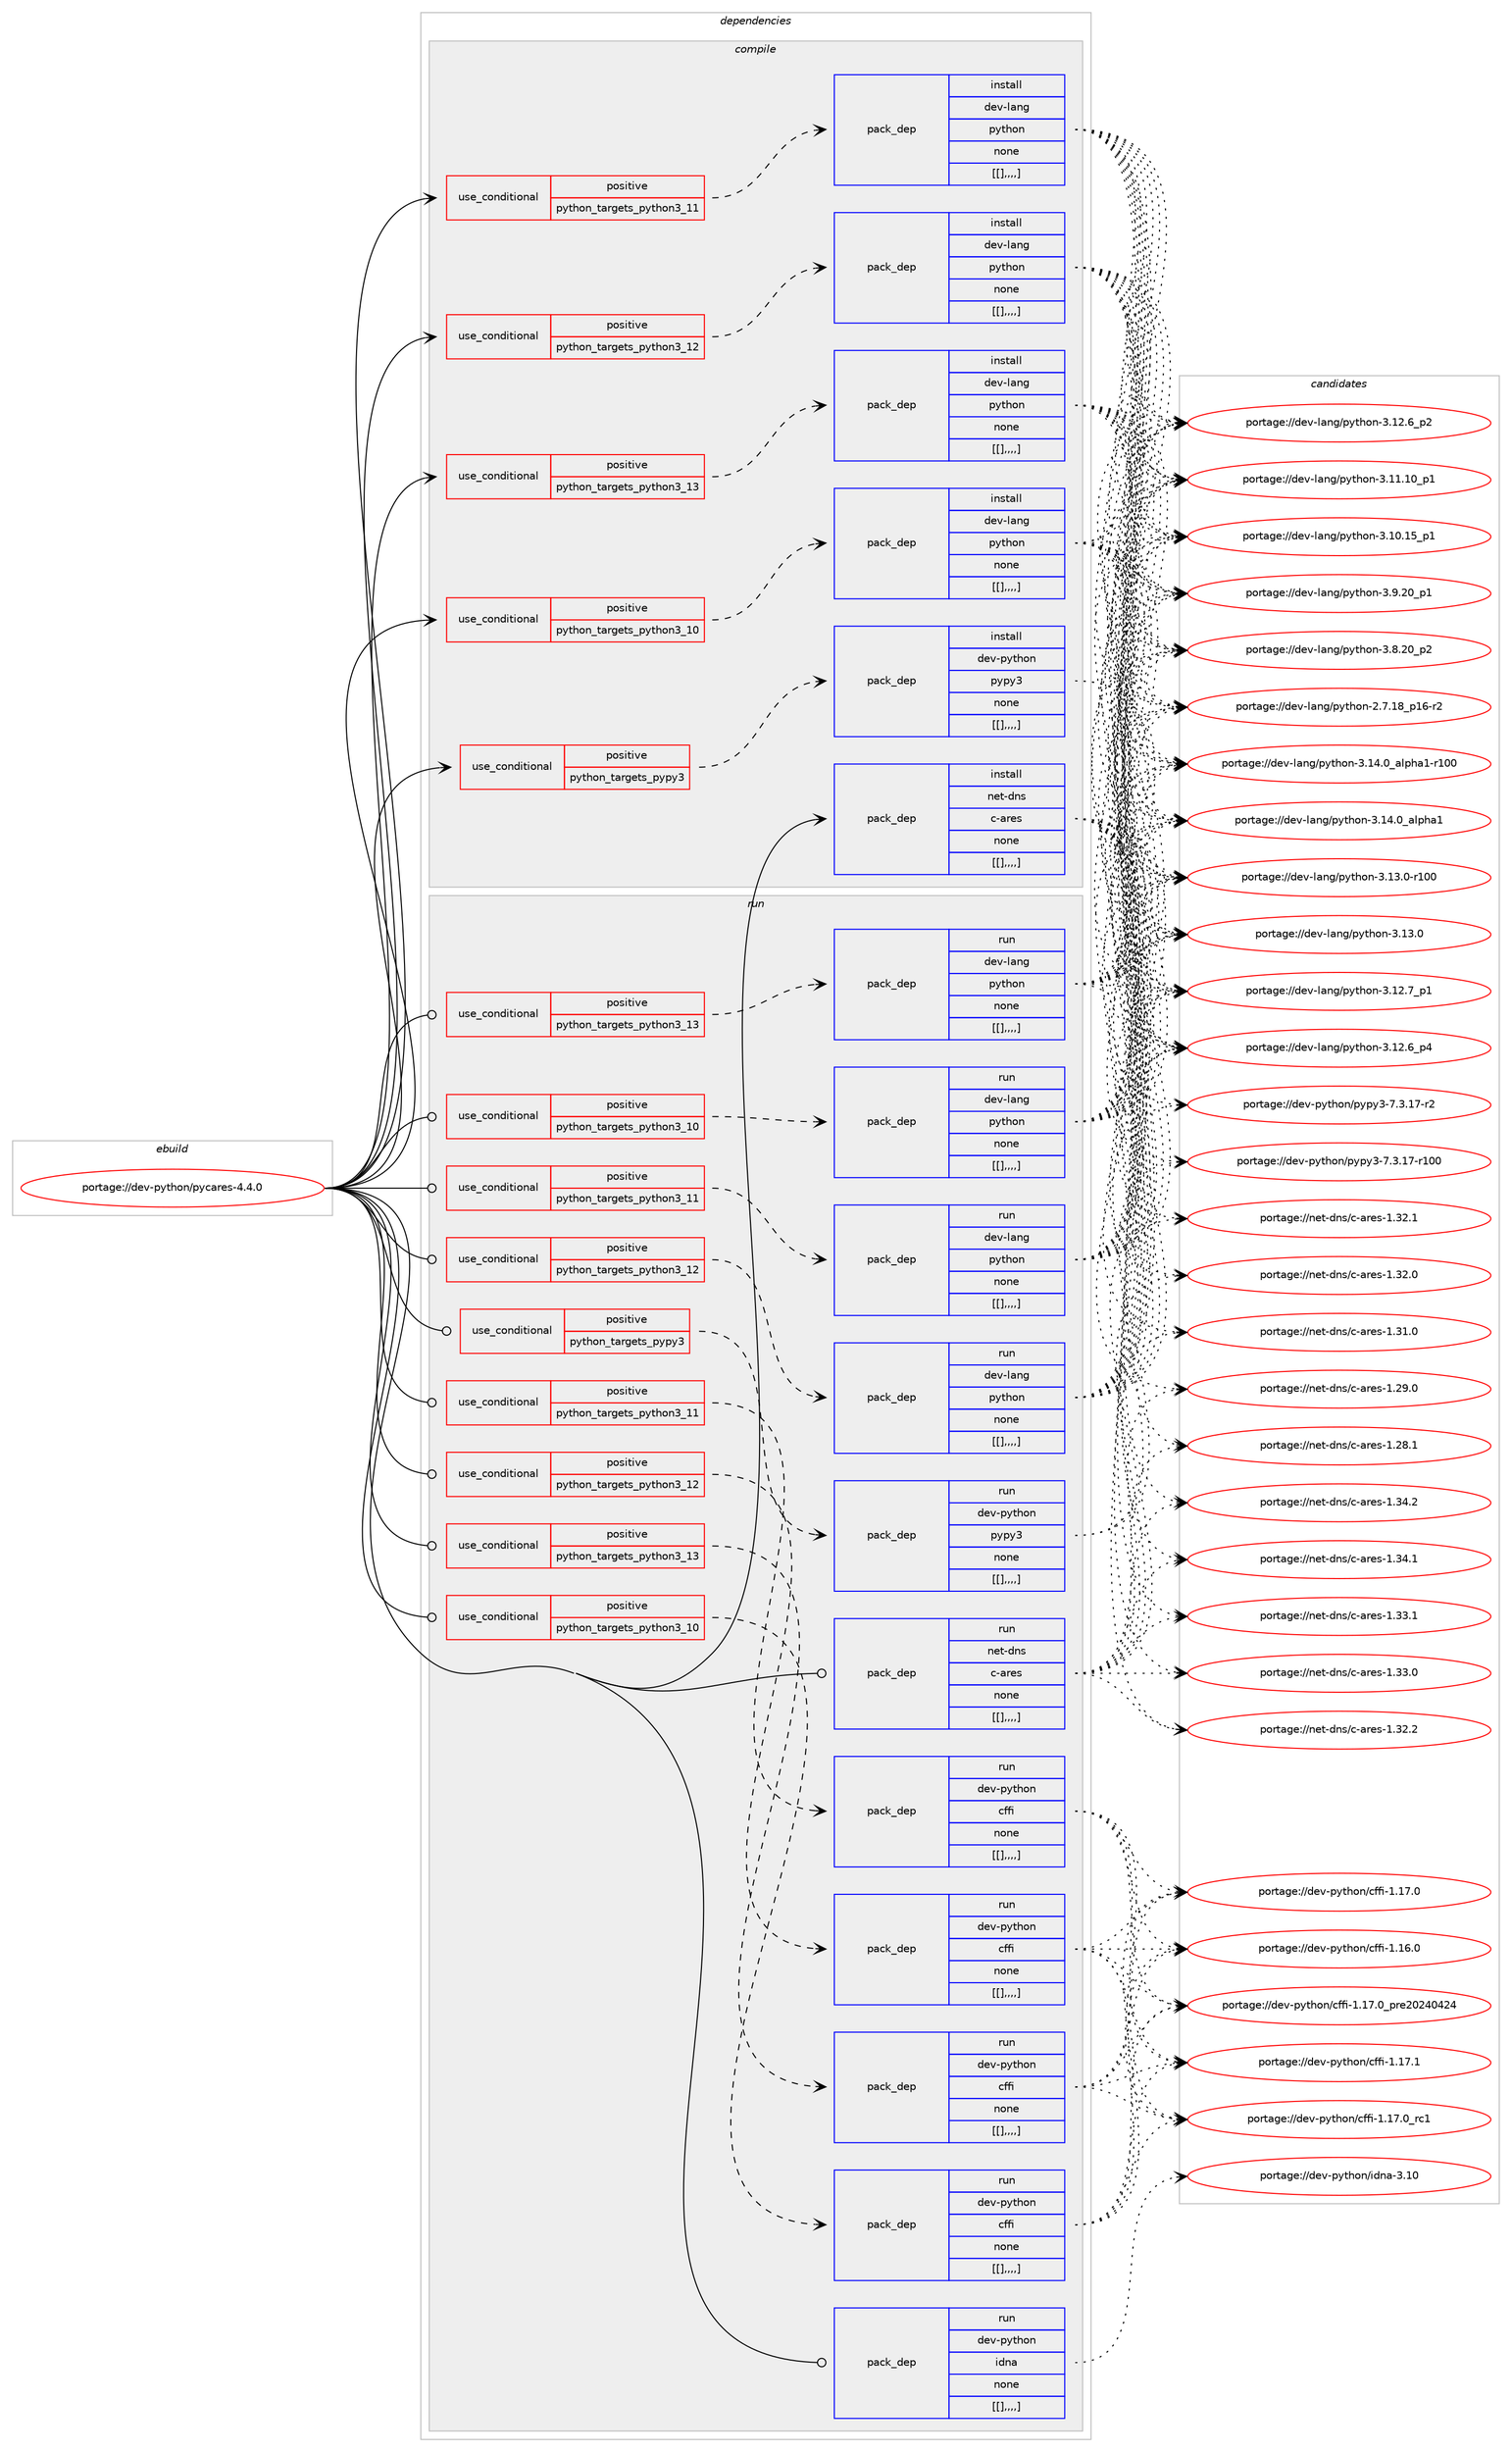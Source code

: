 digraph prolog {

# *************
# Graph options
# *************

newrank=true;
concentrate=true;
compound=true;
graph [rankdir=LR,fontname=Helvetica,fontsize=10,ranksep=1.5];#, ranksep=2.5, nodesep=0.2];
edge  [arrowhead=vee];
node  [fontname=Helvetica,fontsize=10];

# **********
# The ebuild
# **********

subgraph cluster_leftcol {
color=gray;
label=<<i>ebuild</i>>;
id [label="portage://dev-python/pycares-4.4.0", color=red, width=4, href="../dev-python/pycares-4.4.0.svg"];
}

# ****************
# The dependencies
# ****************

subgraph cluster_midcol {
color=gray;
label=<<i>dependencies</i>>;
subgraph cluster_compile {
fillcolor="#eeeeee";
style=filled;
label=<<i>compile</i>>;
subgraph cond39177 {
dependency162364 [label=<<TABLE BORDER="0" CELLBORDER="1" CELLSPACING="0" CELLPADDING="4"><TR><TD ROWSPAN="3" CELLPADDING="10">use_conditional</TD></TR><TR><TD>positive</TD></TR><TR><TD>python_targets_pypy3</TD></TR></TABLE>>, shape=none, color=red];
subgraph pack121877 {
dependency162523 [label=<<TABLE BORDER="0" CELLBORDER="1" CELLSPACING="0" CELLPADDING="4" WIDTH="220"><TR><TD ROWSPAN="6" CELLPADDING="30">pack_dep</TD></TR><TR><TD WIDTH="110">install</TD></TR><TR><TD>dev-python</TD></TR><TR><TD>pypy3</TD></TR><TR><TD>none</TD></TR><TR><TD>[[],,,,]</TD></TR></TABLE>>, shape=none, color=blue];
}
dependency162364:e -> dependency162523:w [weight=20,style="dashed",arrowhead="vee"];
}
id:e -> dependency162364:w [weight=20,style="solid",arrowhead="vee"];
subgraph cond39255 {
dependency162553 [label=<<TABLE BORDER="0" CELLBORDER="1" CELLSPACING="0" CELLPADDING="4"><TR><TD ROWSPAN="3" CELLPADDING="10">use_conditional</TD></TR><TR><TD>positive</TD></TR><TR><TD>python_targets_python3_10</TD></TR></TABLE>>, shape=none, color=red];
subgraph pack122000 {
dependency162590 [label=<<TABLE BORDER="0" CELLBORDER="1" CELLSPACING="0" CELLPADDING="4" WIDTH="220"><TR><TD ROWSPAN="6" CELLPADDING="30">pack_dep</TD></TR><TR><TD WIDTH="110">install</TD></TR><TR><TD>dev-lang</TD></TR><TR><TD>python</TD></TR><TR><TD>none</TD></TR><TR><TD>[[],,,,]</TD></TR></TABLE>>, shape=none, color=blue];
}
dependency162553:e -> dependency162590:w [weight=20,style="dashed",arrowhead="vee"];
}
id:e -> dependency162553:w [weight=20,style="solid",arrowhead="vee"];
subgraph cond39287 {
dependency162613 [label=<<TABLE BORDER="0" CELLBORDER="1" CELLSPACING="0" CELLPADDING="4"><TR><TD ROWSPAN="3" CELLPADDING="10">use_conditional</TD></TR><TR><TD>positive</TD></TR><TR><TD>python_targets_python3_11</TD></TR></TABLE>>, shape=none, color=red];
subgraph pack122016 {
dependency162617 [label=<<TABLE BORDER="0" CELLBORDER="1" CELLSPACING="0" CELLPADDING="4" WIDTH="220"><TR><TD ROWSPAN="6" CELLPADDING="30">pack_dep</TD></TR><TR><TD WIDTH="110">install</TD></TR><TR><TD>dev-lang</TD></TR><TR><TD>python</TD></TR><TR><TD>none</TD></TR><TR><TD>[[],,,,]</TD></TR></TABLE>>, shape=none, color=blue];
}
dependency162613:e -> dependency162617:w [weight=20,style="dashed",arrowhead="vee"];
}
id:e -> dependency162613:w [weight=20,style="solid",arrowhead="vee"];
subgraph cond39297 {
dependency162682 [label=<<TABLE BORDER="0" CELLBORDER="1" CELLSPACING="0" CELLPADDING="4"><TR><TD ROWSPAN="3" CELLPADDING="10">use_conditional</TD></TR><TR><TD>positive</TD></TR><TR><TD>python_targets_python3_12</TD></TR></TABLE>>, shape=none, color=red];
subgraph pack122057 {
dependency162689 [label=<<TABLE BORDER="0" CELLBORDER="1" CELLSPACING="0" CELLPADDING="4" WIDTH="220"><TR><TD ROWSPAN="6" CELLPADDING="30">pack_dep</TD></TR><TR><TD WIDTH="110">install</TD></TR><TR><TD>dev-lang</TD></TR><TR><TD>python</TD></TR><TR><TD>none</TD></TR><TR><TD>[[],,,,]</TD></TR></TABLE>>, shape=none, color=blue];
}
dependency162682:e -> dependency162689:w [weight=20,style="dashed",arrowhead="vee"];
}
id:e -> dependency162682:w [weight=20,style="solid",arrowhead="vee"];
subgraph cond39331 {
dependency162718 [label=<<TABLE BORDER="0" CELLBORDER="1" CELLSPACING="0" CELLPADDING="4"><TR><TD ROWSPAN="3" CELLPADDING="10">use_conditional</TD></TR><TR><TD>positive</TD></TR><TR><TD>python_targets_python3_13</TD></TR></TABLE>>, shape=none, color=red];
subgraph pack122073 {
dependency162726 [label=<<TABLE BORDER="0" CELLBORDER="1" CELLSPACING="0" CELLPADDING="4" WIDTH="220"><TR><TD ROWSPAN="6" CELLPADDING="30">pack_dep</TD></TR><TR><TD WIDTH="110">install</TD></TR><TR><TD>dev-lang</TD></TR><TR><TD>python</TD></TR><TR><TD>none</TD></TR><TR><TD>[[],,,,]</TD></TR></TABLE>>, shape=none, color=blue];
}
dependency162718:e -> dependency162726:w [weight=20,style="dashed",arrowhead="vee"];
}
id:e -> dependency162718:w [weight=20,style="solid",arrowhead="vee"];
subgraph pack122080 {
dependency162748 [label=<<TABLE BORDER="0" CELLBORDER="1" CELLSPACING="0" CELLPADDING="4" WIDTH="220"><TR><TD ROWSPAN="6" CELLPADDING="30">pack_dep</TD></TR><TR><TD WIDTH="110">install</TD></TR><TR><TD>net-dns</TD></TR><TR><TD>c-ares</TD></TR><TR><TD>none</TD></TR><TR><TD>[[],,,,]</TD></TR></TABLE>>, shape=none, color=blue];
}
id:e -> dependency162748:w [weight=20,style="solid",arrowhead="vee"];
}
subgraph cluster_compileandrun {
fillcolor="#eeeeee";
style=filled;
label=<<i>compile and run</i>>;
}
subgraph cluster_run {
fillcolor="#eeeeee";
style=filled;
label=<<i>run</i>>;
subgraph cond39350 {
dependency162788 [label=<<TABLE BORDER="0" CELLBORDER="1" CELLSPACING="0" CELLPADDING="4"><TR><TD ROWSPAN="3" CELLPADDING="10">use_conditional</TD></TR><TR><TD>positive</TD></TR><TR><TD>python_targets_pypy3</TD></TR></TABLE>>, shape=none, color=red];
subgraph pack122117 {
dependency162792 [label=<<TABLE BORDER="0" CELLBORDER="1" CELLSPACING="0" CELLPADDING="4" WIDTH="220"><TR><TD ROWSPAN="6" CELLPADDING="30">pack_dep</TD></TR><TR><TD WIDTH="110">run</TD></TR><TR><TD>dev-python</TD></TR><TR><TD>pypy3</TD></TR><TR><TD>none</TD></TR><TR><TD>[[],,,,]</TD></TR></TABLE>>, shape=none, color=blue];
}
dependency162788:e -> dependency162792:w [weight=20,style="dashed",arrowhead="vee"];
}
id:e -> dependency162788:w [weight=20,style="solid",arrowhead="odot"];
subgraph cond39359 {
dependency162814 [label=<<TABLE BORDER="0" CELLBORDER="1" CELLSPACING="0" CELLPADDING="4"><TR><TD ROWSPAN="3" CELLPADDING="10">use_conditional</TD></TR><TR><TD>positive</TD></TR><TR><TD>python_targets_python3_10</TD></TR></TABLE>>, shape=none, color=red];
subgraph pack122131 {
dependency162817 [label=<<TABLE BORDER="0" CELLBORDER="1" CELLSPACING="0" CELLPADDING="4" WIDTH="220"><TR><TD ROWSPAN="6" CELLPADDING="30">pack_dep</TD></TR><TR><TD WIDTH="110">run</TD></TR><TR><TD>dev-lang</TD></TR><TR><TD>python</TD></TR><TR><TD>none</TD></TR><TR><TD>[[],,,,]</TD></TR></TABLE>>, shape=none, color=blue];
}
dependency162814:e -> dependency162817:w [weight=20,style="dashed",arrowhead="vee"];
}
id:e -> dependency162814:w [weight=20,style="solid",arrowhead="odot"];
subgraph cond39369 {
dependency162836 [label=<<TABLE BORDER="0" CELLBORDER="1" CELLSPACING="0" CELLPADDING="4"><TR><TD ROWSPAN="3" CELLPADDING="10">use_conditional</TD></TR><TR><TD>positive</TD></TR><TR><TD>python_targets_python3_10</TD></TR></TABLE>>, shape=none, color=red];
subgraph pack122148 {
dependency162853 [label=<<TABLE BORDER="0" CELLBORDER="1" CELLSPACING="0" CELLPADDING="4" WIDTH="220"><TR><TD ROWSPAN="6" CELLPADDING="30">pack_dep</TD></TR><TR><TD WIDTH="110">run</TD></TR><TR><TD>dev-python</TD></TR><TR><TD>cffi</TD></TR><TR><TD>none</TD></TR><TR><TD>[[],,,,]</TD></TR></TABLE>>, shape=none, color=blue];
}
dependency162836:e -> dependency162853:w [weight=20,style="dashed",arrowhead="vee"];
}
id:e -> dependency162836:w [weight=20,style="solid",arrowhead="odot"];
subgraph cond39395 {
dependency162892 [label=<<TABLE BORDER="0" CELLBORDER="1" CELLSPACING="0" CELLPADDING="4"><TR><TD ROWSPAN="3" CELLPADDING="10">use_conditional</TD></TR><TR><TD>positive</TD></TR><TR><TD>python_targets_python3_11</TD></TR></TABLE>>, shape=none, color=red];
subgraph pack122190 {
dependency162911 [label=<<TABLE BORDER="0" CELLBORDER="1" CELLSPACING="0" CELLPADDING="4" WIDTH="220"><TR><TD ROWSPAN="6" CELLPADDING="30">pack_dep</TD></TR><TR><TD WIDTH="110">run</TD></TR><TR><TD>dev-lang</TD></TR><TR><TD>python</TD></TR><TR><TD>none</TD></TR><TR><TD>[[],,,,]</TD></TR></TABLE>>, shape=none, color=blue];
}
dependency162892:e -> dependency162911:w [weight=20,style="dashed",arrowhead="vee"];
}
id:e -> dependency162892:w [weight=20,style="solid",arrowhead="odot"];
subgraph cond39418 {
dependency162961 [label=<<TABLE BORDER="0" CELLBORDER="1" CELLSPACING="0" CELLPADDING="4"><TR><TD ROWSPAN="3" CELLPADDING="10">use_conditional</TD></TR><TR><TD>positive</TD></TR><TR><TD>python_targets_python3_11</TD></TR></TABLE>>, shape=none, color=red];
subgraph pack122220 {
dependency163025 [label=<<TABLE BORDER="0" CELLBORDER="1" CELLSPACING="0" CELLPADDING="4" WIDTH="220"><TR><TD ROWSPAN="6" CELLPADDING="30">pack_dep</TD></TR><TR><TD WIDTH="110">run</TD></TR><TR><TD>dev-python</TD></TR><TR><TD>cffi</TD></TR><TR><TD>none</TD></TR><TR><TD>[[],,,,]</TD></TR></TABLE>>, shape=none, color=blue];
}
dependency162961:e -> dependency163025:w [weight=20,style="dashed",arrowhead="vee"];
}
id:e -> dependency162961:w [weight=20,style="solid",arrowhead="odot"];
subgraph cond39451 {
dependency163068 [label=<<TABLE BORDER="0" CELLBORDER="1" CELLSPACING="0" CELLPADDING="4"><TR><TD ROWSPAN="3" CELLPADDING="10">use_conditional</TD></TR><TR><TD>positive</TD></TR><TR><TD>python_targets_python3_12</TD></TR></TABLE>>, shape=none, color=red];
subgraph pack122322 {
dependency163156 [label=<<TABLE BORDER="0" CELLBORDER="1" CELLSPACING="0" CELLPADDING="4" WIDTH="220"><TR><TD ROWSPAN="6" CELLPADDING="30">pack_dep</TD></TR><TR><TD WIDTH="110">run</TD></TR><TR><TD>dev-lang</TD></TR><TR><TD>python</TD></TR><TR><TD>none</TD></TR><TR><TD>[[],,,,]</TD></TR></TABLE>>, shape=none, color=blue];
}
dependency163068:e -> dependency163156:w [weight=20,style="dashed",arrowhead="vee"];
}
id:e -> dependency163068:w [weight=20,style="solid",arrowhead="odot"];
subgraph cond39526 {
dependency163181 [label=<<TABLE BORDER="0" CELLBORDER="1" CELLSPACING="0" CELLPADDING="4"><TR><TD ROWSPAN="3" CELLPADDING="10">use_conditional</TD></TR><TR><TD>positive</TD></TR><TR><TD>python_targets_python3_12</TD></TR></TABLE>>, shape=none, color=red];
subgraph pack122365 {
dependency163233 [label=<<TABLE BORDER="0" CELLBORDER="1" CELLSPACING="0" CELLPADDING="4" WIDTH="220"><TR><TD ROWSPAN="6" CELLPADDING="30">pack_dep</TD></TR><TR><TD WIDTH="110">run</TD></TR><TR><TD>dev-python</TD></TR><TR><TD>cffi</TD></TR><TR><TD>none</TD></TR><TR><TD>[[],,,,]</TD></TR></TABLE>>, shape=none, color=blue];
}
dependency163181:e -> dependency163233:w [weight=20,style="dashed",arrowhead="vee"];
}
id:e -> dependency163181:w [weight=20,style="solid",arrowhead="odot"];
subgraph cond39548 {
dependency163236 [label=<<TABLE BORDER="0" CELLBORDER="1" CELLSPACING="0" CELLPADDING="4"><TR><TD ROWSPAN="3" CELLPADDING="10">use_conditional</TD></TR><TR><TD>positive</TD></TR><TR><TD>python_targets_python3_13</TD></TR></TABLE>>, shape=none, color=red];
subgraph pack122370 {
dependency163273 [label=<<TABLE BORDER="0" CELLBORDER="1" CELLSPACING="0" CELLPADDING="4" WIDTH="220"><TR><TD ROWSPAN="6" CELLPADDING="30">pack_dep</TD></TR><TR><TD WIDTH="110">run</TD></TR><TR><TD>dev-lang</TD></TR><TR><TD>python</TD></TR><TR><TD>none</TD></TR><TR><TD>[[],,,,]</TD></TR></TABLE>>, shape=none, color=blue];
}
dependency163236:e -> dependency163273:w [weight=20,style="dashed",arrowhead="vee"];
}
id:e -> dependency163236:w [weight=20,style="solid",arrowhead="odot"];
subgraph cond39567 {
dependency163297 [label=<<TABLE BORDER="0" CELLBORDER="1" CELLSPACING="0" CELLPADDING="4"><TR><TD ROWSPAN="3" CELLPADDING="10">use_conditional</TD></TR><TR><TD>positive</TD></TR><TR><TD>python_targets_python3_13</TD></TR></TABLE>>, shape=none, color=red];
subgraph pack122412 {
dependency163316 [label=<<TABLE BORDER="0" CELLBORDER="1" CELLSPACING="0" CELLPADDING="4" WIDTH="220"><TR><TD ROWSPAN="6" CELLPADDING="30">pack_dep</TD></TR><TR><TD WIDTH="110">run</TD></TR><TR><TD>dev-python</TD></TR><TR><TD>cffi</TD></TR><TR><TD>none</TD></TR><TR><TD>[[],,,,]</TD></TR></TABLE>>, shape=none, color=blue];
}
dependency163297:e -> dependency163316:w [weight=20,style="dashed",arrowhead="vee"];
}
id:e -> dependency163297:w [weight=20,style="solid",arrowhead="odot"];
subgraph pack122415 {
dependency163353 [label=<<TABLE BORDER="0" CELLBORDER="1" CELLSPACING="0" CELLPADDING="4" WIDTH="220"><TR><TD ROWSPAN="6" CELLPADDING="30">pack_dep</TD></TR><TR><TD WIDTH="110">run</TD></TR><TR><TD>dev-python</TD></TR><TR><TD>idna</TD></TR><TR><TD>none</TD></TR><TR><TD>[[],,,,]</TD></TR></TABLE>>, shape=none, color=blue];
}
id:e -> dependency163353:w [weight=20,style="solid",arrowhead="odot"];
subgraph pack122463 {
dependency163392 [label=<<TABLE BORDER="0" CELLBORDER="1" CELLSPACING="0" CELLPADDING="4" WIDTH="220"><TR><TD ROWSPAN="6" CELLPADDING="30">pack_dep</TD></TR><TR><TD WIDTH="110">run</TD></TR><TR><TD>net-dns</TD></TR><TR><TD>c-ares</TD></TR><TR><TD>none</TD></TR><TR><TD>[[],,,,]</TD></TR></TABLE>>, shape=none, color=blue];
}
id:e -> dependency163392:w [weight=20,style="solid",arrowhead="odot"];
}
}

# **************
# The candidates
# **************

subgraph cluster_choices {
rank=same;
color=gray;
label=<<i>candidates</i>>;

subgraph choice122194 {
color=black;
nodesep=1;
choice100101118451121211161041111104711212111212151455546514649554511450 [label="portage://dev-python/pypy3-7.3.17-r2", color=red, width=4,href="../dev-python/pypy3-7.3.17-r2.svg"];
choice1001011184511212111610411111047112121112121514555465146495545114494848 [label="portage://dev-python/pypy3-7.3.17-r100", color=red, width=4,href="../dev-python/pypy3-7.3.17-r100.svg"];
dependency162523:e -> choice100101118451121211161041111104711212111212151455546514649554511450:w [style=dotted,weight="100"];
dependency162523:e -> choice1001011184511212111610411111047112121112121514555465146495545114494848:w [style=dotted,weight="100"];
}
subgraph choice122197 {
color=black;
nodesep=1;
choice100101118451089711010347112121116104111110455146495246489597108112104974945114494848 [label="portage://dev-lang/python-3.14.0_alpha1-r100", color=red, width=4,href="../dev-lang/python-3.14.0_alpha1-r100.svg"];
choice1001011184510897110103471121211161041111104551464952464895971081121049749 [label="portage://dev-lang/python-3.14.0_alpha1", color=red, width=4,href="../dev-lang/python-3.14.0_alpha1.svg"];
choice1001011184510897110103471121211161041111104551464951464845114494848 [label="portage://dev-lang/python-3.13.0-r100", color=red, width=4,href="../dev-lang/python-3.13.0-r100.svg"];
choice10010111845108971101034711212111610411111045514649514648 [label="portage://dev-lang/python-3.13.0", color=red, width=4,href="../dev-lang/python-3.13.0.svg"];
choice100101118451089711010347112121116104111110455146495046559511249 [label="portage://dev-lang/python-3.12.7_p1", color=red, width=4,href="../dev-lang/python-3.12.7_p1.svg"];
choice100101118451089711010347112121116104111110455146495046549511252 [label="portage://dev-lang/python-3.12.6_p4", color=red, width=4,href="../dev-lang/python-3.12.6_p4.svg"];
choice100101118451089711010347112121116104111110455146495046549511250 [label="portage://dev-lang/python-3.12.6_p2", color=red, width=4,href="../dev-lang/python-3.12.6_p2.svg"];
choice10010111845108971101034711212111610411111045514649494649489511249 [label="portage://dev-lang/python-3.11.10_p1", color=red, width=4,href="../dev-lang/python-3.11.10_p1.svg"];
choice10010111845108971101034711212111610411111045514649484649539511249 [label="portage://dev-lang/python-3.10.15_p1", color=red, width=4,href="../dev-lang/python-3.10.15_p1.svg"];
choice100101118451089711010347112121116104111110455146574650489511249 [label="portage://dev-lang/python-3.9.20_p1", color=red, width=4,href="../dev-lang/python-3.9.20_p1.svg"];
choice100101118451089711010347112121116104111110455146564650489511250 [label="portage://dev-lang/python-3.8.20_p2", color=red, width=4,href="../dev-lang/python-3.8.20_p2.svg"];
choice100101118451089711010347112121116104111110455046554649569511249544511450 [label="portage://dev-lang/python-2.7.18_p16-r2", color=red, width=4,href="../dev-lang/python-2.7.18_p16-r2.svg"];
dependency162590:e -> choice100101118451089711010347112121116104111110455146495246489597108112104974945114494848:w [style=dotted,weight="100"];
dependency162590:e -> choice1001011184510897110103471121211161041111104551464952464895971081121049749:w [style=dotted,weight="100"];
dependency162590:e -> choice1001011184510897110103471121211161041111104551464951464845114494848:w [style=dotted,weight="100"];
dependency162590:e -> choice10010111845108971101034711212111610411111045514649514648:w [style=dotted,weight="100"];
dependency162590:e -> choice100101118451089711010347112121116104111110455146495046559511249:w [style=dotted,weight="100"];
dependency162590:e -> choice100101118451089711010347112121116104111110455146495046549511252:w [style=dotted,weight="100"];
dependency162590:e -> choice100101118451089711010347112121116104111110455146495046549511250:w [style=dotted,weight="100"];
dependency162590:e -> choice10010111845108971101034711212111610411111045514649494649489511249:w [style=dotted,weight="100"];
dependency162590:e -> choice10010111845108971101034711212111610411111045514649484649539511249:w [style=dotted,weight="100"];
dependency162590:e -> choice100101118451089711010347112121116104111110455146574650489511249:w [style=dotted,weight="100"];
dependency162590:e -> choice100101118451089711010347112121116104111110455146564650489511250:w [style=dotted,weight="100"];
dependency162590:e -> choice100101118451089711010347112121116104111110455046554649569511249544511450:w [style=dotted,weight="100"];
}
subgraph choice122215 {
color=black;
nodesep=1;
choice100101118451089711010347112121116104111110455146495246489597108112104974945114494848 [label="portage://dev-lang/python-3.14.0_alpha1-r100", color=red, width=4,href="../dev-lang/python-3.14.0_alpha1-r100.svg"];
choice1001011184510897110103471121211161041111104551464952464895971081121049749 [label="portage://dev-lang/python-3.14.0_alpha1", color=red, width=4,href="../dev-lang/python-3.14.0_alpha1.svg"];
choice1001011184510897110103471121211161041111104551464951464845114494848 [label="portage://dev-lang/python-3.13.0-r100", color=red, width=4,href="../dev-lang/python-3.13.0-r100.svg"];
choice10010111845108971101034711212111610411111045514649514648 [label="portage://dev-lang/python-3.13.0", color=red, width=4,href="../dev-lang/python-3.13.0.svg"];
choice100101118451089711010347112121116104111110455146495046559511249 [label="portage://dev-lang/python-3.12.7_p1", color=red, width=4,href="../dev-lang/python-3.12.7_p1.svg"];
choice100101118451089711010347112121116104111110455146495046549511252 [label="portage://dev-lang/python-3.12.6_p4", color=red, width=4,href="../dev-lang/python-3.12.6_p4.svg"];
choice100101118451089711010347112121116104111110455146495046549511250 [label="portage://dev-lang/python-3.12.6_p2", color=red, width=4,href="../dev-lang/python-3.12.6_p2.svg"];
choice10010111845108971101034711212111610411111045514649494649489511249 [label="portage://dev-lang/python-3.11.10_p1", color=red, width=4,href="../dev-lang/python-3.11.10_p1.svg"];
choice10010111845108971101034711212111610411111045514649484649539511249 [label="portage://dev-lang/python-3.10.15_p1", color=red, width=4,href="../dev-lang/python-3.10.15_p1.svg"];
choice100101118451089711010347112121116104111110455146574650489511249 [label="portage://dev-lang/python-3.9.20_p1", color=red, width=4,href="../dev-lang/python-3.9.20_p1.svg"];
choice100101118451089711010347112121116104111110455146564650489511250 [label="portage://dev-lang/python-3.8.20_p2", color=red, width=4,href="../dev-lang/python-3.8.20_p2.svg"];
choice100101118451089711010347112121116104111110455046554649569511249544511450 [label="portage://dev-lang/python-2.7.18_p16-r2", color=red, width=4,href="../dev-lang/python-2.7.18_p16-r2.svg"];
dependency162617:e -> choice100101118451089711010347112121116104111110455146495246489597108112104974945114494848:w [style=dotted,weight="100"];
dependency162617:e -> choice1001011184510897110103471121211161041111104551464952464895971081121049749:w [style=dotted,weight="100"];
dependency162617:e -> choice1001011184510897110103471121211161041111104551464951464845114494848:w [style=dotted,weight="100"];
dependency162617:e -> choice10010111845108971101034711212111610411111045514649514648:w [style=dotted,weight="100"];
dependency162617:e -> choice100101118451089711010347112121116104111110455146495046559511249:w [style=dotted,weight="100"];
dependency162617:e -> choice100101118451089711010347112121116104111110455146495046549511252:w [style=dotted,weight="100"];
dependency162617:e -> choice100101118451089711010347112121116104111110455146495046549511250:w [style=dotted,weight="100"];
dependency162617:e -> choice10010111845108971101034711212111610411111045514649494649489511249:w [style=dotted,weight="100"];
dependency162617:e -> choice10010111845108971101034711212111610411111045514649484649539511249:w [style=dotted,weight="100"];
dependency162617:e -> choice100101118451089711010347112121116104111110455146574650489511249:w [style=dotted,weight="100"];
dependency162617:e -> choice100101118451089711010347112121116104111110455146564650489511250:w [style=dotted,weight="100"];
dependency162617:e -> choice100101118451089711010347112121116104111110455046554649569511249544511450:w [style=dotted,weight="100"];
}
subgraph choice122239 {
color=black;
nodesep=1;
choice100101118451089711010347112121116104111110455146495246489597108112104974945114494848 [label="portage://dev-lang/python-3.14.0_alpha1-r100", color=red, width=4,href="../dev-lang/python-3.14.0_alpha1-r100.svg"];
choice1001011184510897110103471121211161041111104551464952464895971081121049749 [label="portage://dev-lang/python-3.14.0_alpha1", color=red, width=4,href="../dev-lang/python-3.14.0_alpha1.svg"];
choice1001011184510897110103471121211161041111104551464951464845114494848 [label="portage://dev-lang/python-3.13.0-r100", color=red, width=4,href="../dev-lang/python-3.13.0-r100.svg"];
choice10010111845108971101034711212111610411111045514649514648 [label="portage://dev-lang/python-3.13.0", color=red, width=4,href="../dev-lang/python-3.13.0.svg"];
choice100101118451089711010347112121116104111110455146495046559511249 [label="portage://dev-lang/python-3.12.7_p1", color=red, width=4,href="../dev-lang/python-3.12.7_p1.svg"];
choice100101118451089711010347112121116104111110455146495046549511252 [label="portage://dev-lang/python-3.12.6_p4", color=red, width=4,href="../dev-lang/python-3.12.6_p4.svg"];
choice100101118451089711010347112121116104111110455146495046549511250 [label="portage://dev-lang/python-3.12.6_p2", color=red, width=4,href="../dev-lang/python-3.12.6_p2.svg"];
choice10010111845108971101034711212111610411111045514649494649489511249 [label="portage://dev-lang/python-3.11.10_p1", color=red, width=4,href="../dev-lang/python-3.11.10_p1.svg"];
choice10010111845108971101034711212111610411111045514649484649539511249 [label="portage://dev-lang/python-3.10.15_p1", color=red, width=4,href="../dev-lang/python-3.10.15_p1.svg"];
choice100101118451089711010347112121116104111110455146574650489511249 [label="portage://dev-lang/python-3.9.20_p1", color=red, width=4,href="../dev-lang/python-3.9.20_p1.svg"];
choice100101118451089711010347112121116104111110455146564650489511250 [label="portage://dev-lang/python-3.8.20_p2", color=red, width=4,href="../dev-lang/python-3.8.20_p2.svg"];
choice100101118451089711010347112121116104111110455046554649569511249544511450 [label="portage://dev-lang/python-2.7.18_p16-r2", color=red, width=4,href="../dev-lang/python-2.7.18_p16-r2.svg"];
dependency162689:e -> choice100101118451089711010347112121116104111110455146495246489597108112104974945114494848:w [style=dotted,weight="100"];
dependency162689:e -> choice1001011184510897110103471121211161041111104551464952464895971081121049749:w [style=dotted,weight="100"];
dependency162689:e -> choice1001011184510897110103471121211161041111104551464951464845114494848:w [style=dotted,weight="100"];
dependency162689:e -> choice10010111845108971101034711212111610411111045514649514648:w [style=dotted,weight="100"];
dependency162689:e -> choice100101118451089711010347112121116104111110455146495046559511249:w [style=dotted,weight="100"];
dependency162689:e -> choice100101118451089711010347112121116104111110455146495046549511252:w [style=dotted,weight="100"];
dependency162689:e -> choice100101118451089711010347112121116104111110455146495046549511250:w [style=dotted,weight="100"];
dependency162689:e -> choice10010111845108971101034711212111610411111045514649494649489511249:w [style=dotted,weight="100"];
dependency162689:e -> choice10010111845108971101034711212111610411111045514649484649539511249:w [style=dotted,weight="100"];
dependency162689:e -> choice100101118451089711010347112121116104111110455146574650489511249:w [style=dotted,weight="100"];
dependency162689:e -> choice100101118451089711010347112121116104111110455146564650489511250:w [style=dotted,weight="100"];
dependency162689:e -> choice100101118451089711010347112121116104111110455046554649569511249544511450:w [style=dotted,weight="100"];
}
subgraph choice122248 {
color=black;
nodesep=1;
choice100101118451089711010347112121116104111110455146495246489597108112104974945114494848 [label="portage://dev-lang/python-3.14.0_alpha1-r100", color=red, width=4,href="../dev-lang/python-3.14.0_alpha1-r100.svg"];
choice1001011184510897110103471121211161041111104551464952464895971081121049749 [label="portage://dev-lang/python-3.14.0_alpha1", color=red, width=4,href="../dev-lang/python-3.14.0_alpha1.svg"];
choice1001011184510897110103471121211161041111104551464951464845114494848 [label="portage://dev-lang/python-3.13.0-r100", color=red, width=4,href="../dev-lang/python-3.13.0-r100.svg"];
choice10010111845108971101034711212111610411111045514649514648 [label="portage://dev-lang/python-3.13.0", color=red, width=4,href="../dev-lang/python-3.13.0.svg"];
choice100101118451089711010347112121116104111110455146495046559511249 [label="portage://dev-lang/python-3.12.7_p1", color=red, width=4,href="../dev-lang/python-3.12.7_p1.svg"];
choice100101118451089711010347112121116104111110455146495046549511252 [label="portage://dev-lang/python-3.12.6_p4", color=red, width=4,href="../dev-lang/python-3.12.6_p4.svg"];
choice100101118451089711010347112121116104111110455146495046549511250 [label="portage://dev-lang/python-3.12.6_p2", color=red, width=4,href="../dev-lang/python-3.12.6_p2.svg"];
choice10010111845108971101034711212111610411111045514649494649489511249 [label="portage://dev-lang/python-3.11.10_p1", color=red, width=4,href="../dev-lang/python-3.11.10_p1.svg"];
choice10010111845108971101034711212111610411111045514649484649539511249 [label="portage://dev-lang/python-3.10.15_p1", color=red, width=4,href="../dev-lang/python-3.10.15_p1.svg"];
choice100101118451089711010347112121116104111110455146574650489511249 [label="portage://dev-lang/python-3.9.20_p1", color=red, width=4,href="../dev-lang/python-3.9.20_p1.svg"];
choice100101118451089711010347112121116104111110455146564650489511250 [label="portage://dev-lang/python-3.8.20_p2", color=red, width=4,href="../dev-lang/python-3.8.20_p2.svg"];
choice100101118451089711010347112121116104111110455046554649569511249544511450 [label="portage://dev-lang/python-2.7.18_p16-r2", color=red, width=4,href="../dev-lang/python-2.7.18_p16-r2.svg"];
dependency162726:e -> choice100101118451089711010347112121116104111110455146495246489597108112104974945114494848:w [style=dotted,weight="100"];
dependency162726:e -> choice1001011184510897110103471121211161041111104551464952464895971081121049749:w [style=dotted,weight="100"];
dependency162726:e -> choice1001011184510897110103471121211161041111104551464951464845114494848:w [style=dotted,weight="100"];
dependency162726:e -> choice10010111845108971101034711212111610411111045514649514648:w [style=dotted,weight="100"];
dependency162726:e -> choice100101118451089711010347112121116104111110455146495046559511249:w [style=dotted,weight="100"];
dependency162726:e -> choice100101118451089711010347112121116104111110455146495046549511252:w [style=dotted,weight="100"];
dependency162726:e -> choice100101118451089711010347112121116104111110455146495046549511250:w [style=dotted,weight="100"];
dependency162726:e -> choice10010111845108971101034711212111610411111045514649494649489511249:w [style=dotted,weight="100"];
dependency162726:e -> choice10010111845108971101034711212111610411111045514649484649539511249:w [style=dotted,weight="100"];
dependency162726:e -> choice100101118451089711010347112121116104111110455146574650489511249:w [style=dotted,weight="100"];
dependency162726:e -> choice100101118451089711010347112121116104111110455146564650489511250:w [style=dotted,weight="100"];
dependency162726:e -> choice100101118451089711010347112121116104111110455046554649569511249544511450:w [style=dotted,weight="100"];
}
subgraph choice122267 {
color=black;
nodesep=1;
choice110101116451001101154799459711410111545494651524650 [label="portage://net-dns/c-ares-1.34.2", color=red, width=4,href="../net-dns/c-ares-1.34.2.svg"];
choice110101116451001101154799459711410111545494651524649 [label="portage://net-dns/c-ares-1.34.1", color=red, width=4,href="../net-dns/c-ares-1.34.1.svg"];
choice110101116451001101154799459711410111545494651514649 [label="portage://net-dns/c-ares-1.33.1", color=red, width=4,href="../net-dns/c-ares-1.33.1.svg"];
choice110101116451001101154799459711410111545494651514648 [label="portage://net-dns/c-ares-1.33.0", color=red, width=4,href="../net-dns/c-ares-1.33.0.svg"];
choice110101116451001101154799459711410111545494651504650 [label="portage://net-dns/c-ares-1.32.2", color=red, width=4,href="../net-dns/c-ares-1.32.2.svg"];
choice110101116451001101154799459711410111545494651504649 [label="portage://net-dns/c-ares-1.32.1", color=red, width=4,href="../net-dns/c-ares-1.32.1.svg"];
choice110101116451001101154799459711410111545494651504648 [label="portage://net-dns/c-ares-1.32.0", color=red, width=4,href="../net-dns/c-ares-1.32.0.svg"];
choice110101116451001101154799459711410111545494651494648 [label="portage://net-dns/c-ares-1.31.0", color=red, width=4,href="../net-dns/c-ares-1.31.0.svg"];
choice110101116451001101154799459711410111545494650574648 [label="portage://net-dns/c-ares-1.29.0", color=red, width=4,href="../net-dns/c-ares-1.29.0.svg"];
choice110101116451001101154799459711410111545494650564649 [label="portage://net-dns/c-ares-1.28.1", color=red, width=4,href="../net-dns/c-ares-1.28.1.svg"];
dependency162748:e -> choice110101116451001101154799459711410111545494651524650:w [style=dotted,weight="100"];
dependency162748:e -> choice110101116451001101154799459711410111545494651524649:w [style=dotted,weight="100"];
dependency162748:e -> choice110101116451001101154799459711410111545494651514649:w [style=dotted,weight="100"];
dependency162748:e -> choice110101116451001101154799459711410111545494651514648:w [style=dotted,weight="100"];
dependency162748:e -> choice110101116451001101154799459711410111545494651504650:w [style=dotted,weight="100"];
dependency162748:e -> choice110101116451001101154799459711410111545494651504649:w [style=dotted,weight="100"];
dependency162748:e -> choice110101116451001101154799459711410111545494651504648:w [style=dotted,weight="100"];
dependency162748:e -> choice110101116451001101154799459711410111545494651494648:w [style=dotted,weight="100"];
dependency162748:e -> choice110101116451001101154799459711410111545494650574648:w [style=dotted,weight="100"];
dependency162748:e -> choice110101116451001101154799459711410111545494650564649:w [style=dotted,weight="100"];
}
subgraph choice122288 {
color=black;
nodesep=1;
choice100101118451121211161041111104711212111212151455546514649554511450 [label="portage://dev-python/pypy3-7.3.17-r2", color=red, width=4,href="../dev-python/pypy3-7.3.17-r2.svg"];
choice1001011184511212111610411111047112121112121514555465146495545114494848 [label="portage://dev-python/pypy3-7.3.17-r100", color=red, width=4,href="../dev-python/pypy3-7.3.17-r100.svg"];
dependency162792:e -> choice100101118451121211161041111104711212111212151455546514649554511450:w [style=dotted,weight="100"];
dependency162792:e -> choice1001011184511212111610411111047112121112121514555465146495545114494848:w [style=dotted,weight="100"];
}
subgraph choice122289 {
color=black;
nodesep=1;
choice100101118451089711010347112121116104111110455146495246489597108112104974945114494848 [label="portage://dev-lang/python-3.14.0_alpha1-r100", color=red, width=4,href="../dev-lang/python-3.14.0_alpha1-r100.svg"];
choice1001011184510897110103471121211161041111104551464952464895971081121049749 [label="portage://dev-lang/python-3.14.0_alpha1", color=red, width=4,href="../dev-lang/python-3.14.0_alpha1.svg"];
choice1001011184510897110103471121211161041111104551464951464845114494848 [label="portage://dev-lang/python-3.13.0-r100", color=red, width=4,href="../dev-lang/python-3.13.0-r100.svg"];
choice10010111845108971101034711212111610411111045514649514648 [label="portage://dev-lang/python-3.13.0", color=red, width=4,href="../dev-lang/python-3.13.0.svg"];
choice100101118451089711010347112121116104111110455146495046559511249 [label="portage://dev-lang/python-3.12.7_p1", color=red, width=4,href="../dev-lang/python-3.12.7_p1.svg"];
choice100101118451089711010347112121116104111110455146495046549511252 [label="portage://dev-lang/python-3.12.6_p4", color=red, width=4,href="../dev-lang/python-3.12.6_p4.svg"];
choice100101118451089711010347112121116104111110455146495046549511250 [label="portage://dev-lang/python-3.12.6_p2", color=red, width=4,href="../dev-lang/python-3.12.6_p2.svg"];
choice10010111845108971101034711212111610411111045514649494649489511249 [label="portage://dev-lang/python-3.11.10_p1", color=red, width=4,href="../dev-lang/python-3.11.10_p1.svg"];
choice10010111845108971101034711212111610411111045514649484649539511249 [label="portage://dev-lang/python-3.10.15_p1", color=red, width=4,href="../dev-lang/python-3.10.15_p1.svg"];
choice100101118451089711010347112121116104111110455146574650489511249 [label="portage://dev-lang/python-3.9.20_p1", color=red, width=4,href="../dev-lang/python-3.9.20_p1.svg"];
choice100101118451089711010347112121116104111110455146564650489511250 [label="portage://dev-lang/python-3.8.20_p2", color=red, width=4,href="../dev-lang/python-3.8.20_p2.svg"];
choice100101118451089711010347112121116104111110455046554649569511249544511450 [label="portage://dev-lang/python-2.7.18_p16-r2", color=red, width=4,href="../dev-lang/python-2.7.18_p16-r2.svg"];
dependency162817:e -> choice100101118451089711010347112121116104111110455146495246489597108112104974945114494848:w [style=dotted,weight="100"];
dependency162817:e -> choice1001011184510897110103471121211161041111104551464952464895971081121049749:w [style=dotted,weight="100"];
dependency162817:e -> choice1001011184510897110103471121211161041111104551464951464845114494848:w [style=dotted,weight="100"];
dependency162817:e -> choice10010111845108971101034711212111610411111045514649514648:w [style=dotted,weight="100"];
dependency162817:e -> choice100101118451089711010347112121116104111110455146495046559511249:w [style=dotted,weight="100"];
dependency162817:e -> choice100101118451089711010347112121116104111110455146495046549511252:w [style=dotted,weight="100"];
dependency162817:e -> choice100101118451089711010347112121116104111110455146495046549511250:w [style=dotted,weight="100"];
dependency162817:e -> choice10010111845108971101034711212111610411111045514649494649489511249:w [style=dotted,weight="100"];
dependency162817:e -> choice10010111845108971101034711212111610411111045514649484649539511249:w [style=dotted,weight="100"];
dependency162817:e -> choice100101118451089711010347112121116104111110455146574650489511249:w [style=dotted,weight="100"];
dependency162817:e -> choice100101118451089711010347112121116104111110455146564650489511250:w [style=dotted,weight="100"];
dependency162817:e -> choice100101118451089711010347112121116104111110455046554649569511249544511450:w [style=dotted,weight="100"];
}
subgraph choice122297 {
color=black;
nodesep=1;
choice10010111845112121116104111110479910210210545494649554649 [label="portage://dev-python/cffi-1.17.1", color=red, width=4,href="../dev-python/cffi-1.17.1.svg"];
choice10010111845112121116104111110479910210210545494649554648951149949 [label="portage://dev-python/cffi-1.17.0_rc1", color=red, width=4,href="../dev-python/cffi-1.17.0_rc1.svg"];
choice10010111845112121116104111110479910210210545494649554648951121141015048505248525052 [label="portage://dev-python/cffi-1.17.0_pre20240424", color=red, width=4,href="../dev-python/cffi-1.17.0_pre20240424.svg"];
choice10010111845112121116104111110479910210210545494649554648 [label="portage://dev-python/cffi-1.17.0", color=red, width=4,href="../dev-python/cffi-1.17.0.svg"];
choice10010111845112121116104111110479910210210545494649544648 [label="portage://dev-python/cffi-1.16.0", color=red, width=4,href="../dev-python/cffi-1.16.0.svg"];
dependency162853:e -> choice10010111845112121116104111110479910210210545494649554649:w [style=dotted,weight="100"];
dependency162853:e -> choice10010111845112121116104111110479910210210545494649554648951149949:w [style=dotted,weight="100"];
dependency162853:e -> choice10010111845112121116104111110479910210210545494649554648951121141015048505248525052:w [style=dotted,weight="100"];
dependency162853:e -> choice10010111845112121116104111110479910210210545494649554648:w [style=dotted,weight="100"];
dependency162853:e -> choice10010111845112121116104111110479910210210545494649544648:w [style=dotted,weight="100"];
}
subgraph choice122303 {
color=black;
nodesep=1;
choice100101118451089711010347112121116104111110455146495246489597108112104974945114494848 [label="portage://dev-lang/python-3.14.0_alpha1-r100", color=red, width=4,href="../dev-lang/python-3.14.0_alpha1-r100.svg"];
choice1001011184510897110103471121211161041111104551464952464895971081121049749 [label="portage://dev-lang/python-3.14.0_alpha1", color=red, width=4,href="../dev-lang/python-3.14.0_alpha1.svg"];
choice1001011184510897110103471121211161041111104551464951464845114494848 [label="portage://dev-lang/python-3.13.0-r100", color=red, width=4,href="../dev-lang/python-3.13.0-r100.svg"];
choice10010111845108971101034711212111610411111045514649514648 [label="portage://dev-lang/python-3.13.0", color=red, width=4,href="../dev-lang/python-3.13.0.svg"];
choice100101118451089711010347112121116104111110455146495046559511249 [label="portage://dev-lang/python-3.12.7_p1", color=red, width=4,href="../dev-lang/python-3.12.7_p1.svg"];
choice100101118451089711010347112121116104111110455146495046549511252 [label="portage://dev-lang/python-3.12.6_p4", color=red, width=4,href="../dev-lang/python-3.12.6_p4.svg"];
choice100101118451089711010347112121116104111110455146495046549511250 [label="portage://dev-lang/python-3.12.6_p2", color=red, width=4,href="../dev-lang/python-3.12.6_p2.svg"];
choice10010111845108971101034711212111610411111045514649494649489511249 [label="portage://dev-lang/python-3.11.10_p1", color=red, width=4,href="../dev-lang/python-3.11.10_p1.svg"];
choice10010111845108971101034711212111610411111045514649484649539511249 [label="portage://dev-lang/python-3.10.15_p1", color=red, width=4,href="../dev-lang/python-3.10.15_p1.svg"];
choice100101118451089711010347112121116104111110455146574650489511249 [label="portage://dev-lang/python-3.9.20_p1", color=red, width=4,href="../dev-lang/python-3.9.20_p1.svg"];
choice100101118451089711010347112121116104111110455146564650489511250 [label="portage://dev-lang/python-3.8.20_p2", color=red, width=4,href="../dev-lang/python-3.8.20_p2.svg"];
choice100101118451089711010347112121116104111110455046554649569511249544511450 [label="portage://dev-lang/python-2.7.18_p16-r2", color=red, width=4,href="../dev-lang/python-2.7.18_p16-r2.svg"];
dependency162911:e -> choice100101118451089711010347112121116104111110455146495246489597108112104974945114494848:w [style=dotted,weight="100"];
dependency162911:e -> choice1001011184510897110103471121211161041111104551464952464895971081121049749:w [style=dotted,weight="100"];
dependency162911:e -> choice1001011184510897110103471121211161041111104551464951464845114494848:w [style=dotted,weight="100"];
dependency162911:e -> choice10010111845108971101034711212111610411111045514649514648:w [style=dotted,weight="100"];
dependency162911:e -> choice100101118451089711010347112121116104111110455146495046559511249:w [style=dotted,weight="100"];
dependency162911:e -> choice100101118451089711010347112121116104111110455146495046549511252:w [style=dotted,weight="100"];
dependency162911:e -> choice100101118451089711010347112121116104111110455146495046549511250:w [style=dotted,weight="100"];
dependency162911:e -> choice10010111845108971101034711212111610411111045514649494649489511249:w [style=dotted,weight="100"];
dependency162911:e -> choice10010111845108971101034711212111610411111045514649484649539511249:w [style=dotted,weight="100"];
dependency162911:e -> choice100101118451089711010347112121116104111110455146574650489511249:w [style=dotted,weight="100"];
dependency162911:e -> choice100101118451089711010347112121116104111110455146564650489511250:w [style=dotted,weight="100"];
dependency162911:e -> choice100101118451089711010347112121116104111110455046554649569511249544511450:w [style=dotted,weight="100"];
}
subgraph choice122312 {
color=black;
nodesep=1;
choice10010111845112121116104111110479910210210545494649554649 [label="portage://dev-python/cffi-1.17.1", color=red, width=4,href="../dev-python/cffi-1.17.1.svg"];
choice10010111845112121116104111110479910210210545494649554648951149949 [label="portage://dev-python/cffi-1.17.0_rc1", color=red, width=4,href="../dev-python/cffi-1.17.0_rc1.svg"];
choice10010111845112121116104111110479910210210545494649554648951121141015048505248525052 [label="portage://dev-python/cffi-1.17.0_pre20240424", color=red, width=4,href="../dev-python/cffi-1.17.0_pre20240424.svg"];
choice10010111845112121116104111110479910210210545494649554648 [label="portage://dev-python/cffi-1.17.0", color=red, width=4,href="../dev-python/cffi-1.17.0.svg"];
choice10010111845112121116104111110479910210210545494649544648 [label="portage://dev-python/cffi-1.16.0", color=red, width=4,href="../dev-python/cffi-1.16.0.svg"];
dependency163025:e -> choice10010111845112121116104111110479910210210545494649554649:w [style=dotted,weight="100"];
dependency163025:e -> choice10010111845112121116104111110479910210210545494649554648951149949:w [style=dotted,weight="100"];
dependency163025:e -> choice10010111845112121116104111110479910210210545494649554648951121141015048505248525052:w [style=dotted,weight="100"];
dependency163025:e -> choice10010111845112121116104111110479910210210545494649554648:w [style=dotted,weight="100"];
dependency163025:e -> choice10010111845112121116104111110479910210210545494649544648:w [style=dotted,weight="100"];
}
subgraph choice122329 {
color=black;
nodesep=1;
choice100101118451089711010347112121116104111110455146495246489597108112104974945114494848 [label="portage://dev-lang/python-3.14.0_alpha1-r100", color=red, width=4,href="../dev-lang/python-3.14.0_alpha1-r100.svg"];
choice1001011184510897110103471121211161041111104551464952464895971081121049749 [label="portage://dev-lang/python-3.14.0_alpha1", color=red, width=4,href="../dev-lang/python-3.14.0_alpha1.svg"];
choice1001011184510897110103471121211161041111104551464951464845114494848 [label="portage://dev-lang/python-3.13.0-r100", color=red, width=4,href="../dev-lang/python-3.13.0-r100.svg"];
choice10010111845108971101034711212111610411111045514649514648 [label="portage://dev-lang/python-3.13.0", color=red, width=4,href="../dev-lang/python-3.13.0.svg"];
choice100101118451089711010347112121116104111110455146495046559511249 [label="portage://dev-lang/python-3.12.7_p1", color=red, width=4,href="../dev-lang/python-3.12.7_p1.svg"];
choice100101118451089711010347112121116104111110455146495046549511252 [label="portage://dev-lang/python-3.12.6_p4", color=red, width=4,href="../dev-lang/python-3.12.6_p4.svg"];
choice100101118451089711010347112121116104111110455146495046549511250 [label="portage://dev-lang/python-3.12.6_p2", color=red, width=4,href="../dev-lang/python-3.12.6_p2.svg"];
choice10010111845108971101034711212111610411111045514649494649489511249 [label="portage://dev-lang/python-3.11.10_p1", color=red, width=4,href="../dev-lang/python-3.11.10_p1.svg"];
choice10010111845108971101034711212111610411111045514649484649539511249 [label="portage://dev-lang/python-3.10.15_p1", color=red, width=4,href="../dev-lang/python-3.10.15_p1.svg"];
choice100101118451089711010347112121116104111110455146574650489511249 [label="portage://dev-lang/python-3.9.20_p1", color=red, width=4,href="../dev-lang/python-3.9.20_p1.svg"];
choice100101118451089711010347112121116104111110455146564650489511250 [label="portage://dev-lang/python-3.8.20_p2", color=red, width=4,href="../dev-lang/python-3.8.20_p2.svg"];
choice100101118451089711010347112121116104111110455046554649569511249544511450 [label="portage://dev-lang/python-2.7.18_p16-r2", color=red, width=4,href="../dev-lang/python-2.7.18_p16-r2.svg"];
dependency163156:e -> choice100101118451089711010347112121116104111110455146495246489597108112104974945114494848:w [style=dotted,weight="100"];
dependency163156:e -> choice1001011184510897110103471121211161041111104551464952464895971081121049749:w [style=dotted,weight="100"];
dependency163156:e -> choice1001011184510897110103471121211161041111104551464951464845114494848:w [style=dotted,weight="100"];
dependency163156:e -> choice10010111845108971101034711212111610411111045514649514648:w [style=dotted,weight="100"];
dependency163156:e -> choice100101118451089711010347112121116104111110455146495046559511249:w [style=dotted,weight="100"];
dependency163156:e -> choice100101118451089711010347112121116104111110455146495046549511252:w [style=dotted,weight="100"];
dependency163156:e -> choice100101118451089711010347112121116104111110455146495046549511250:w [style=dotted,weight="100"];
dependency163156:e -> choice10010111845108971101034711212111610411111045514649494649489511249:w [style=dotted,weight="100"];
dependency163156:e -> choice10010111845108971101034711212111610411111045514649484649539511249:w [style=dotted,weight="100"];
dependency163156:e -> choice100101118451089711010347112121116104111110455146574650489511249:w [style=dotted,weight="100"];
dependency163156:e -> choice100101118451089711010347112121116104111110455146564650489511250:w [style=dotted,weight="100"];
dependency163156:e -> choice100101118451089711010347112121116104111110455046554649569511249544511450:w [style=dotted,weight="100"];
}
subgraph choice122339 {
color=black;
nodesep=1;
choice10010111845112121116104111110479910210210545494649554649 [label="portage://dev-python/cffi-1.17.1", color=red, width=4,href="../dev-python/cffi-1.17.1.svg"];
choice10010111845112121116104111110479910210210545494649554648951149949 [label="portage://dev-python/cffi-1.17.0_rc1", color=red, width=4,href="../dev-python/cffi-1.17.0_rc1.svg"];
choice10010111845112121116104111110479910210210545494649554648951121141015048505248525052 [label="portage://dev-python/cffi-1.17.0_pre20240424", color=red, width=4,href="../dev-python/cffi-1.17.0_pre20240424.svg"];
choice10010111845112121116104111110479910210210545494649554648 [label="portage://dev-python/cffi-1.17.0", color=red, width=4,href="../dev-python/cffi-1.17.0.svg"];
choice10010111845112121116104111110479910210210545494649544648 [label="portage://dev-python/cffi-1.16.0", color=red, width=4,href="../dev-python/cffi-1.16.0.svg"];
dependency163233:e -> choice10010111845112121116104111110479910210210545494649554649:w [style=dotted,weight="100"];
dependency163233:e -> choice10010111845112121116104111110479910210210545494649554648951149949:w [style=dotted,weight="100"];
dependency163233:e -> choice10010111845112121116104111110479910210210545494649554648951121141015048505248525052:w [style=dotted,weight="100"];
dependency163233:e -> choice10010111845112121116104111110479910210210545494649554648:w [style=dotted,weight="100"];
dependency163233:e -> choice10010111845112121116104111110479910210210545494649544648:w [style=dotted,weight="100"];
}
subgraph choice122345 {
color=black;
nodesep=1;
choice100101118451089711010347112121116104111110455146495246489597108112104974945114494848 [label="portage://dev-lang/python-3.14.0_alpha1-r100", color=red, width=4,href="../dev-lang/python-3.14.0_alpha1-r100.svg"];
choice1001011184510897110103471121211161041111104551464952464895971081121049749 [label="portage://dev-lang/python-3.14.0_alpha1", color=red, width=4,href="../dev-lang/python-3.14.0_alpha1.svg"];
choice1001011184510897110103471121211161041111104551464951464845114494848 [label="portage://dev-lang/python-3.13.0-r100", color=red, width=4,href="../dev-lang/python-3.13.0-r100.svg"];
choice10010111845108971101034711212111610411111045514649514648 [label="portage://dev-lang/python-3.13.0", color=red, width=4,href="../dev-lang/python-3.13.0.svg"];
choice100101118451089711010347112121116104111110455146495046559511249 [label="portage://dev-lang/python-3.12.7_p1", color=red, width=4,href="../dev-lang/python-3.12.7_p1.svg"];
choice100101118451089711010347112121116104111110455146495046549511252 [label="portage://dev-lang/python-3.12.6_p4", color=red, width=4,href="../dev-lang/python-3.12.6_p4.svg"];
choice100101118451089711010347112121116104111110455146495046549511250 [label="portage://dev-lang/python-3.12.6_p2", color=red, width=4,href="../dev-lang/python-3.12.6_p2.svg"];
choice10010111845108971101034711212111610411111045514649494649489511249 [label="portage://dev-lang/python-3.11.10_p1", color=red, width=4,href="../dev-lang/python-3.11.10_p1.svg"];
choice10010111845108971101034711212111610411111045514649484649539511249 [label="portage://dev-lang/python-3.10.15_p1", color=red, width=4,href="../dev-lang/python-3.10.15_p1.svg"];
choice100101118451089711010347112121116104111110455146574650489511249 [label="portage://dev-lang/python-3.9.20_p1", color=red, width=4,href="../dev-lang/python-3.9.20_p1.svg"];
choice100101118451089711010347112121116104111110455146564650489511250 [label="portage://dev-lang/python-3.8.20_p2", color=red, width=4,href="../dev-lang/python-3.8.20_p2.svg"];
choice100101118451089711010347112121116104111110455046554649569511249544511450 [label="portage://dev-lang/python-2.7.18_p16-r2", color=red, width=4,href="../dev-lang/python-2.7.18_p16-r2.svg"];
dependency163273:e -> choice100101118451089711010347112121116104111110455146495246489597108112104974945114494848:w [style=dotted,weight="100"];
dependency163273:e -> choice1001011184510897110103471121211161041111104551464952464895971081121049749:w [style=dotted,weight="100"];
dependency163273:e -> choice1001011184510897110103471121211161041111104551464951464845114494848:w [style=dotted,weight="100"];
dependency163273:e -> choice10010111845108971101034711212111610411111045514649514648:w [style=dotted,weight="100"];
dependency163273:e -> choice100101118451089711010347112121116104111110455146495046559511249:w [style=dotted,weight="100"];
dependency163273:e -> choice100101118451089711010347112121116104111110455146495046549511252:w [style=dotted,weight="100"];
dependency163273:e -> choice100101118451089711010347112121116104111110455146495046549511250:w [style=dotted,weight="100"];
dependency163273:e -> choice10010111845108971101034711212111610411111045514649494649489511249:w [style=dotted,weight="100"];
dependency163273:e -> choice10010111845108971101034711212111610411111045514649484649539511249:w [style=dotted,weight="100"];
dependency163273:e -> choice100101118451089711010347112121116104111110455146574650489511249:w [style=dotted,weight="100"];
dependency163273:e -> choice100101118451089711010347112121116104111110455146564650489511250:w [style=dotted,weight="100"];
dependency163273:e -> choice100101118451089711010347112121116104111110455046554649569511249544511450:w [style=dotted,weight="100"];
}
subgraph choice122353 {
color=black;
nodesep=1;
choice10010111845112121116104111110479910210210545494649554649 [label="portage://dev-python/cffi-1.17.1", color=red, width=4,href="../dev-python/cffi-1.17.1.svg"];
choice10010111845112121116104111110479910210210545494649554648951149949 [label="portage://dev-python/cffi-1.17.0_rc1", color=red, width=4,href="../dev-python/cffi-1.17.0_rc1.svg"];
choice10010111845112121116104111110479910210210545494649554648951121141015048505248525052 [label="portage://dev-python/cffi-1.17.0_pre20240424", color=red, width=4,href="../dev-python/cffi-1.17.0_pre20240424.svg"];
choice10010111845112121116104111110479910210210545494649554648 [label="portage://dev-python/cffi-1.17.0", color=red, width=4,href="../dev-python/cffi-1.17.0.svg"];
choice10010111845112121116104111110479910210210545494649544648 [label="portage://dev-python/cffi-1.16.0", color=red, width=4,href="../dev-python/cffi-1.16.0.svg"];
dependency163316:e -> choice10010111845112121116104111110479910210210545494649554649:w [style=dotted,weight="100"];
dependency163316:e -> choice10010111845112121116104111110479910210210545494649554648951149949:w [style=dotted,weight="100"];
dependency163316:e -> choice10010111845112121116104111110479910210210545494649554648951121141015048505248525052:w [style=dotted,weight="100"];
dependency163316:e -> choice10010111845112121116104111110479910210210545494649554648:w [style=dotted,weight="100"];
dependency163316:e -> choice10010111845112121116104111110479910210210545494649544648:w [style=dotted,weight="100"];
}
subgraph choice122381 {
color=black;
nodesep=1;
choice1001011184511212111610411111047105100110974551464948 [label="portage://dev-python/idna-3.10", color=red, width=4,href="../dev-python/idna-3.10.svg"];
dependency163353:e -> choice1001011184511212111610411111047105100110974551464948:w [style=dotted,weight="100"];
}
subgraph choice122382 {
color=black;
nodesep=1;
choice110101116451001101154799459711410111545494651524650 [label="portage://net-dns/c-ares-1.34.2", color=red, width=4,href="../net-dns/c-ares-1.34.2.svg"];
choice110101116451001101154799459711410111545494651524649 [label="portage://net-dns/c-ares-1.34.1", color=red, width=4,href="../net-dns/c-ares-1.34.1.svg"];
choice110101116451001101154799459711410111545494651514649 [label="portage://net-dns/c-ares-1.33.1", color=red, width=4,href="../net-dns/c-ares-1.33.1.svg"];
choice110101116451001101154799459711410111545494651514648 [label="portage://net-dns/c-ares-1.33.0", color=red, width=4,href="../net-dns/c-ares-1.33.0.svg"];
choice110101116451001101154799459711410111545494651504650 [label="portage://net-dns/c-ares-1.32.2", color=red, width=4,href="../net-dns/c-ares-1.32.2.svg"];
choice110101116451001101154799459711410111545494651504649 [label="portage://net-dns/c-ares-1.32.1", color=red, width=4,href="../net-dns/c-ares-1.32.1.svg"];
choice110101116451001101154799459711410111545494651504648 [label="portage://net-dns/c-ares-1.32.0", color=red, width=4,href="../net-dns/c-ares-1.32.0.svg"];
choice110101116451001101154799459711410111545494651494648 [label="portage://net-dns/c-ares-1.31.0", color=red, width=4,href="../net-dns/c-ares-1.31.0.svg"];
choice110101116451001101154799459711410111545494650574648 [label="portage://net-dns/c-ares-1.29.0", color=red, width=4,href="../net-dns/c-ares-1.29.0.svg"];
choice110101116451001101154799459711410111545494650564649 [label="portage://net-dns/c-ares-1.28.1", color=red, width=4,href="../net-dns/c-ares-1.28.1.svg"];
dependency163392:e -> choice110101116451001101154799459711410111545494651524650:w [style=dotted,weight="100"];
dependency163392:e -> choice110101116451001101154799459711410111545494651524649:w [style=dotted,weight="100"];
dependency163392:e -> choice110101116451001101154799459711410111545494651514649:w [style=dotted,weight="100"];
dependency163392:e -> choice110101116451001101154799459711410111545494651514648:w [style=dotted,weight="100"];
dependency163392:e -> choice110101116451001101154799459711410111545494651504650:w [style=dotted,weight="100"];
dependency163392:e -> choice110101116451001101154799459711410111545494651504649:w [style=dotted,weight="100"];
dependency163392:e -> choice110101116451001101154799459711410111545494651504648:w [style=dotted,weight="100"];
dependency163392:e -> choice110101116451001101154799459711410111545494651494648:w [style=dotted,weight="100"];
dependency163392:e -> choice110101116451001101154799459711410111545494650574648:w [style=dotted,weight="100"];
dependency163392:e -> choice110101116451001101154799459711410111545494650564649:w [style=dotted,weight="100"];
}
}

}
